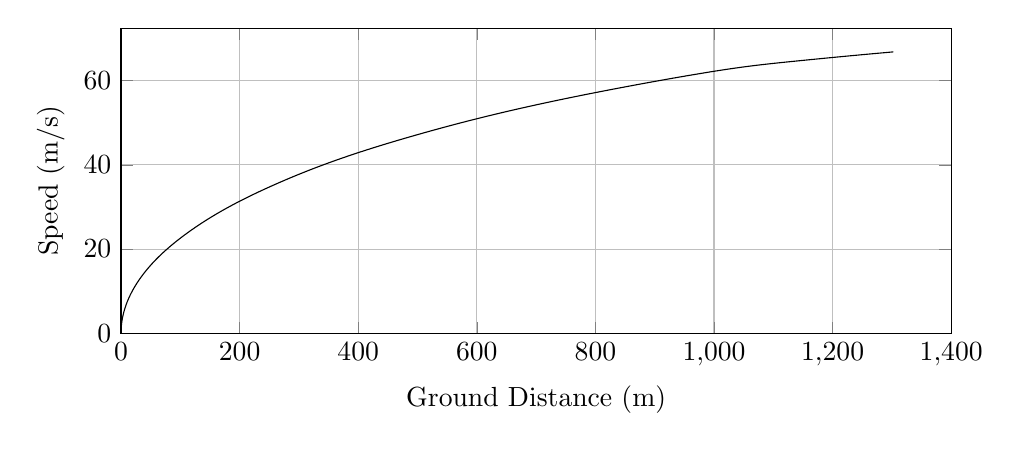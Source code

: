 %Speed_vs_GroundDistance
\begin{tikzpicture}

\begin{axis}[
width=\textwidth,
height=0.45\textwidth,
scaled ticks=false, tick label style={/pgf/number format/fixed},
xmin=0.0,
xmax=1400,
xlabel={Ground Distance (m)},
xmajorgrids,
ymin=0.0,
ymax=72.406,
ylabel={Speed (m/s)},
ymajorgrids
]

\addplot [
color=black,
solid
]
table[row sep=crcr]{
1.36E-8	2.721E-4\\
2.033E-7	0.001\\
1.849E-6	0.003\\
9.983E-6	0.007\\
4.135E-5	0.015\\
1.247E-4	0.026\\
2.844E-4	0.039\\
5.588E-4	0.055\\
9.398E-4	0.072\\
0.001	0.088\\
0.002	0.104\\
0.003	0.121\\
0.003	0.137\\
0.004	0.153\\
0.005	0.17\\
0.006	0.186\\
0.008	0.202\\
0.009	0.219\\
0.01	0.235\\
0.012	0.252\\
0.013	0.268\\
0.015	0.284\\
0.017	0.301\\
0.018	0.317\\
0.02	0.333\\
0.022	0.349\\
0.025	0.366\\
0.027	0.382\\
0.029	0.398\\
0.032	0.414\\
0.034	0.431\\
0.037	0.447\\
0.04	0.464\\
0.042	0.48\\
0.045	0.497\\
0.048	0.513\\
0.052	0.53\\
0.055	0.546\\
0.058	0.563\\
0.062	0.579\\
0.065	0.596\\
0.069	0.612\\
0.073	0.629\\
0.077	0.645\\
0.08	0.662\\
0.085	0.678\\
0.089	0.695\\
0.093	0.712\\
0.097	0.728\\
0.102	0.745\\
0.107	0.761\\
0.111	0.778\\
0.116	0.795\\
0.121	0.811\\
0.126	0.828\\
0.131	0.844\\
0.136	0.861\\
0.142	0.878\\
0.147	0.894\\
0.153	0.911\\
0.158	0.928\\
0.164	0.944\\
0.17	0.961\\
0.176	0.978\\
0.182	0.995\\
0.188	1.012\\
0.195	1.029\\
0.201	1.046\\
0.208	1.063\\
0.214	1.079\\
0.221	1.097\\
0.228	1.114\\
0.235	1.131\\
0.242	1.148\\
0.25	1.165\\
0.257	1.182\\
0.264	1.199\\
0.272	1.216\\
0.28	1.233\\
0.287	1.25\\
0.296	1.268\\
0.304	1.285\\
0.312	1.302\\
0.32	1.32\\
0.329	1.337\\
0.337	1.354\\
0.346	1.371\\
0.355	1.388\\
0.363	1.406\\
0.372	1.423\\
0.382	1.44\\
0.391	1.458\\
0.4	1.475\\
0.41	1.492\\
0.419	1.51\\
0.429	1.527\\
0.439	1.545\\
0.449	1.562\\
0.459	1.579\\
0.469	1.597\\
0.48	1.615\\
0.49	1.632\\
0.501	1.65\\
0.511	1.667\\
0.522	1.685\\
0.533	1.702\\
0.545	1.72\\
0.556	1.738\\
0.567	1.755\\
0.579	1.773\\
0.59	1.791\\
0.602	1.809\\
0.614	1.827\\
0.626	1.844\\
0.638	1.862\\
0.65	1.88\\
0.663	1.898\\
0.675	1.915\\
0.689	1.934\\
0.702	1.953\\
0.715	1.971\\
0.728	1.989\\
0.742	2.008\\
0.755	2.026\\
0.769	2.044\\
0.783	2.062\\
0.797	2.08\\
0.811	2.098\\
0.825	2.117\\
0.84	2.135\\
0.854	2.154\\
0.869	2.172\\
0.884	2.191\\
0.899	2.21\\
0.914	2.228\\
0.929	2.247\\
0.945	2.266\\
0.961	2.284\\
0.976	2.302\\
0.992	2.321\\
1.007	2.339\\
1.023	2.357\\
1.04	2.376\\
1.056	2.395\\
1.073	2.413\\
1.09	2.432\\
1.107	2.451\\
1.124	2.47\\
1.142	2.489\\
1.159	2.508\\
1.177	2.527\\
1.195	2.547\\
1.213	2.566\\
1.231	2.585\\
1.249	2.604\\
1.268	2.623\\
1.286	2.642\\
1.305	2.661\\
1.323	2.68\\
1.342	2.699\\
1.361	2.718\\
1.382	2.738\\
1.401	2.757\\
1.421	2.776\\
1.441	2.796\\
1.461	2.815\\
1.482	2.835\\
1.502	2.854\\
1.522	2.874\\
1.544	2.894\\
1.565	2.913\\
1.586	2.933\\
1.607	2.952\\
1.629	2.973\\
1.651	2.992\\
1.673	3.012\\
1.695	3.031\\
1.717	3.051\\
1.739	3.071\\
1.762	3.091\\
1.785	3.111\\
1.808	3.13\\
1.831	3.151\\
1.854	3.17\\
1.878	3.19\\
1.902	3.211\\
1.925	3.23\\
1.95	3.251\\
1.975	3.272\\
1.999	3.292\\
2.025	3.312\\
2.049	3.332\\
2.074	3.353\\
2.1	3.373\\
2.125	3.393\\
2.15	3.413\\
2.176	3.434\\
2.202	3.454\\
2.228	3.474\\
2.254	3.494\\
2.281	3.515\\
2.308	3.535\\
2.335	3.556\\
2.362	3.577\\
2.39	3.597\\
2.417	3.618\\
2.445	3.639\\
2.474	3.66\\
2.502	3.68\\
2.53	3.701\\
2.559	3.722\\
2.588	3.743\\
2.618	3.764\\
2.648	3.786\\
2.677	3.806\\
2.706	3.827\\
2.736	3.848\\
2.766	3.869\\
2.796	3.89\\
2.827	3.911\\
2.859	3.933\\
2.89	3.954\\
2.922	3.976\\
2.953	3.997\\
2.985	4.018\\
3.017	4.04\\
3.049	4.061\\
3.081	4.082\\
3.113	4.103\\
3.145	4.124\\
3.179	4.146\\
3.211	4.167\\
3.246	4.189\\
3.28	4.211\\
3.314	4.233\\
3.349	4.255\\
3.383	4.276\\
3.418	4.298\\
3.454	4.321\\
3.489	4.342\\
3.524	4.364\\
3.561	4.387\\
3.597	4.409\\
3.633	4.431\\
3.669	4.452\\
3.707	4.475\\
3.743	4.497\\
3.781	4.52\\
3.819	4.542\\
3.856	4.564\\
3.895	4.587\\
3.933	4.609\\
3.972	4.631\\
4.01	4.653\\
4.049	4.676\\
4.089	4.699\\
4.129	4.721\\
4.168	4.744\\
4.208	4.766\\
4.248	4.789\\
4.288	4.811\\
4.329	4.834\\
4.369	4.856\\
4.41	4.879\\
4.452	4.901\\
4.493	4.924\\
4.536	4.947\\
4.578	4.97\\
4.62	4.992\\
4.662	5.015\\
4.706	5.038\\
4.749	5.061\\
4.792	5.084\\
4.836	5.107\\
4.881	5.13\\
4.925	5.153\\
4.97	5.177\\
5.015	5.2\\
5.06	5.223\\
5.106	5.247\\
5.152	5.27\\
5.197	5.293\\
5.244	5.316\\
5.29	5.339\\
5.336	5.362\\
5.383	5.386\\
5.43	5.409\\
5.477	5.432\\
5.526	5.456\\
5.574	5.479\\
5.623	5.503\\
5.671	5.527\\
5.72	5.55\\
5.771	5.575\\
5.821	5.598\\
5.87	5.622\\
5.921	5.646\\
5.971	5.67\\
6.021	5.693\\
6.071	5.717\\
6.123	5.741\\
6.174	5.764\\
6.226	5.788\\
6.278	5.812\\
6.332	5.837\\
6.384	5.861\\
6.437	5.885\\
6.489	5.908\\
6.543	5.933\\
6.597	5.957\\
6.65	5.981\\
6.705	6.005\\
6.759	6.029\\
6.814	6.053\\
6.87	6.077\\
6.925	6.102\\
6.981	6.126\\
7.038	6.15\\
7.095	6.175\\
7.151	6.199\\
7.209	6.224\\
7.267	6.249\\
7.325	6.273\\
7.383	6.298\\
7.442	6.323\\
7.502	6.348\\
7.562	6.373\\
7.622	6.398\\
7.683	6.423\\
7.743	6.448\\
7.803	6.473\\
7.864	6.498\\
7.925	6.523\\
7.987	6.548\\
8.048	6.572\\
8.109	6.597\\
8.173	6.623\\
8.236	6.648\\
8.3	6.673\\
8.363	6.699\\
8.428	6.724\\
8.491	6.749\\
8.557	6.775\\
8.623	6.801\\
8.688	6.826\\
8.754	6.852\\
8.821	6.877\\
8.889	6.904\\
8.957	6.93\\
9.025	6.956\\
9.093	6.981\\
9.16	7.007\\
9.227	7.032\\
9.296	7.058\\
9.364	7.084\\
9.433	7.109\\
9.504	7.136\\
9.575	7.162\\
9.644	7.187\\
9.716	7.214\\
9.787	7.24\\
9.858	7.266\\
9.93	7.292\\
10.002	7.318\\
10.075	7.344\\
10.147	7.37\\
10.221	7.396\\
10.294	7.423\\
10.367	7.449\\
10.441	7.475\\
10.516	7.501\\
10.591	7.528\\
10.667	7.554\\
10.743	7.581\\
10.82	7.608\\
10.897	7.634\\
10.974	7.661\\
11.051	7.687\\
11.128	7.714\\
11.208	7.741\\
11.287	7.768\\
11.366	7.795\\
11.446	7.822\\
11.527	7.849\\
11.607	7.876\\
11.688	7.903\\
11.77	7.93\\
11.851	7.957\\
11.933	7.984\\
12.017	8.012\\
12.1	8.039\\
12.185	8.067\\
12.271	8.095\\
12.354	8.122\\
12.44	8.15\\
12.526	8.177\\
12.611	8.205\\
12.696	8.232\\
12.785	8.26\\
12.871	8.288\\
12.958	8.315\\
13.046	8.343\\
13.133	8.37\\
13.221	8.398\\
13.31	8.426\\
13.4	8.454\\
13.489	8.482\\
13.578	8.509\\
13.667	8.537\\
13.758	8.564\\
13.848	8.592\\
13.939	8.62\\
14.031	8.648\\
14.124	8.676\\
14.215	8.704\\
14.308	8.732\\
14.401	8.76\\
14.495	8.788\\
14.589	8.816\\
14.683	8.844\\
14.779	8.872\\
14.874	8.9\\
14.97	8.928\\
15.069	8.957\\
15.164	8.985\\
15.26	9.013\\
15.357	9.041\\
15.455	9.07\\
15.553	9.098\\
15.653	9.127\\
15.755	9.156\\
15.856	9.185\\
15.958	9.214\\
16.06	9.243\\
16.164	9.272\\
16.267	9.301\\
16.369	9.33\\
16.472	9.359\\
16.577	9.388\\
16.679	9.417\\
16.784	9.446\\
16.89	9.475\\
16.997	9.505\\
17.104	9.534\\
17.211	9.563\\
17.319	9.593\\
17.424	9.622\\
17.532	9.651\\
17.64	9.68\\
17.749	9.71\\
17.857	9.739\\
17.969	9.769\\
18.08	9.798\\
18.189	9.827\\
18.302	9.857\\
18.413	9.887\\
18.526	9.916\\
18.637	9.946\\
18.751	9.976\\
18.865	10.005\\
18.98	10.035\\
19.094	10.065\\
19.209	10.095\\
19.323	10.124\\
19.438	10.154\\
19.556	10.184\\
19.672	10.214\\
19.789	10.244\\
19.907	10.274\\
20.024	10.304\\
20.143	10.334\\
20.264	10.364\\
20.384	10.394\\
20.504	10.425\\
20.623	10.454\\
20.745	10.485\\
20.866	10.515\\
20.987	10.545\\
21.113	10.576\\
21.236	10.606\\
21.36	10.637\\
21.484	10.667\\
21.608	10.697\\
21.732	10.727\\
21.858	10.758\\
21.985	10.789\\
22.112	10.819\\
22.237	10.849\\
22.363	10.88\\
22.489	10.91\\
22.616	10.94\\
22.744	10.971\\
22.875	11.002\\
23.004	11.032\\
23.131	11.062\\
23.258	11.092\\
23.389	11.123\\
23.52	11.153\\
23.653	11.184\\
23.783	11.215\\
23.918	11.246\\
24.051	11.277\\
24.182	11.307\\
24.315	11.337\\
24.45	11.368\\
24.585	11.399\\
24.721	11.43\\
24.857	11.461\\
24.995	11.493\\
25.13	11.523\\
25.271	11.555\\
25.407	11.586\\
25.543	11.616\\
25.683	11.648\\
25.821	11.678\\
25.96	11.709\\
25.988	11.715\\
26.056	11.731\\
26.062	11.732\\
26.067	11.733\\
26.072	11.734\\
26.073	11.735\\
26.075	11.735\\
26.08	11.736\\
26.102	11.741\\
26.183	11.759\\
26.3	11.785\\
26.428	11.813\\
26.558	11.842\\
26.688	11.87\\
26.819	11.899\\
26.952	11.928\\
27.084	11.957\\
27.217	11.986\\
27.351	12.015\\
27.483	12.043\\
27.618	12.072\\
27.752	12.101\\
27.887	12.13\\
28.023	12.159\\
28.159	12.188\\
28.296	12.218\\
28.435	12.247\\
28.571	12.276\\
28.71	12.305\\
28.85	12.335\\
28.989	12.364\\
29.129	12.394\\
29.272	12.424\\
29.413	12.453\\
29.555	12.483\\
29.7	12.513\\
29.842	12.543\\
29.985	12.572\\
30.129	12.602\\
30.275	12.632\\
30.422	12.662\\
30.569	12.692\\
30.717	12.722\\
30.865	12.753\\
31.012	12.783\\
31.162	12.813\\
31.314	12.844\\
31.463	12.874\\
31.612	12.904\\
31.763	12.934\\
31.915	12.965\\
32.067	12.995\\
32.219	13.026\\
32.372	13.056\\
32.525	13.086\\
32.677	13.117\\
32.83	13.147\\
32.986	13.178\\
33.143	13.209\\
33.3	13.239\\
33.458	13.27\\
33.614	13.301\\
33.77	13.331\\
33.929	13.362\\
34.088	13.393\\
34.248	13.424\\
34.407	13.454\\
34.565	13.485\\
34.724	13.515\\
34.887	13.547\\
35.049	13.578\\
35.21	13.608\\
35.37	13.639\\
35.532	13.669\\
35.693	13.7\\
35.855	13.731\\
36.023	13.762\\
36.191	13.794\\
36.357	13.825\\
36.521	13.855\\
36.688	13.887\\
36.854	13.917\\
37.025	13.949\\
37.192	13.98\\
37.361	14.011\\
37.529	14.042\\
37.697	14.073\\
37.868	14.105\\
38.038	14.136\\
38.209	14.167\\
38.379	14.198\\
38.553	14.229\\
38.723	14.26\\
38.898	14.292\\
39.071	14.323\\
39.244	14.354\\
39.42	14.386\\
39.592	14.417\\
39.765	14.448\\
39.943	14.479\\
40.117	14.511\\
40.295	14.542\\
40.472	14.573\\
40.648	14.604\\
40.824	14.635\\
41.004	14.667\\
41.182	14.698\\
41.36	14.73\\
41.54	14.761\\
41.723	14.793\\
41.903	14.824\\
42.085	14.856\\
42.267	14.887\\
42.447	14.918\\
42.631	14.95\\
42.81	14.981\\
42.993	15.012\\
43.179	15.044\\
43.363	15.075\\
43.548	15.107\\
43.734	15.138\\
43.918	15.17\\
44.105	15.201\\
44.293	15.233\\
44.481	15.265\\
44.669	15.296\\
44.859	15.328\\
45.047	15.359\\
45.237	15.391\\
45.428	15.423\\
45.616	15.454\\
45.807	15.486\\
45.999	15.517\\
46.188	15.549\\
46.381	15.58\\
46.573	15.612\\
46.766	15.643\\
46.959	15.675\\
47.153	15.707\\
47.345	15.738\\
47.539	15.769\\
47.732	15.801\\
47.928	15.832\\
48.123	15.864\\
48.321	15.896\\
48.517	15.927\\
48.713	15.959\\
48.913	15.991\\
49.112	16.022\\
49.312	16.054\\
49.51	16.085\\
49.712	16.117\\
49.91	16.149\\
50.112	16.181\\
50.309	16.212\\
50.508	16.243\\
50.709	16.274\\
50.912	16.306\\
51.116	16.338\\
51.321	16.37\\
51.525	16.402\\
51.729	16.433\\
51.934	16.465\\
52.14	16.497\\
52.345	16.528\\
52.551	16.56\\
52.757	16.592\\
52.965	16.623\\
53.175	16.655\\
53.382	16.687\\
53.592	16.719\\
53.804	16.751\\
54.015	16.783\\
54.224	16.815\\
54.432	16.846\\
54.643	16.878\\
54.855	16.91\\
55.066	16.941\\
55.28	16.973\\
55.492	17.005\\
55.704	17.036\\
55.917	17.068\\
56.132	17.1\\
56.347	17.131\\
56.559	17.163\\
56.776	17.195\\
56.995	17.227\\
57.215	17.259\\
57.435	17.291\\
57.654	17.323\\
57.873	17.355\\
58.091	17.387\\
58.312	17.419\\
58.532	17.451\\
58.755	17.483\\
58.977	17.515\\
59.199	17.547\\
59.421	17.579\\
59.645	17.611\\
59.869	17.643\\
60.094	17.675\\
60.318	17.707\\
60.542	17.739\\
60.767	17.771\\
60.996	17.803\\
61.224	17.835\\
61.453	17.868\\
61.684	17.9\\
61.914	17.933\\
62.145	17.965\\
62.376	17.997\\
62.607	18.029\\
62.841	18.062\\
63.075	18.094\\
63.312	18.127\\
63.546	18.16\\
63.782	18.192\\
64.017	18.225\\
64.254	18.257\\
64.493	18.29\\
64.731	18.323\\
64.969	18.355\\
65.211	18.388\\
65.451	18.421\\
65.69	18.453\\
65.93	18.486\\
66.172	18.519\\
66.414	18.551\\
66.656	18.584\\
66.899	18.617\\
67.144	18.649\\
67.388	18.682\\
67.633	18.715\\
67.879	18.748\\
68.126	18.78\\
68.373	18.813\\
68.622	18.846\\
68.871	18.879\\
69.12	18.912\\
69.368	18.945\\
69.62	18.978\\
69.872	19.011\\
70.128	19.044\\
70.379	19.077\\
70.634	19.111\\
70.892	19.144\\
71.146	19.177\\
71.402	19.21\\
71.662	19.244\\
71.925	19.278\\
72.185	19.312\\
72.446	19.345\\
72.706	19.379\\
72.967	19.412\\
73.229	19.445\\
73.491	19.479\\
73.754	19.512\\
74.019	19.546\\
74.285	19.58\\
74.554	19.614\\
74.823	19.648\\
75.094	19.682\\
75.364	19.716\\
75.635	19.75\\
75.908	19.784\\
76.182	19.819\\
76.456	19.853\\
76.73	19.887\\
77.004	19.921\\
77.286	19.956\\
77.568	19.991\\
77.846	20.025\\
78.125	20.06\\
78.406	20.094\\
78.686	20.129\\
78.969	20.163\\
79.256	20.199\\
79.542	20.234\\
79.827	20.268\\
80.113	20.303\\
80.404	20.339\\
80.691	20.373\\
80.981	20.408\\
81.272	20.444\\
81.567	20.479\\
81.862	20.515\\
82.157	20.55\\
82.45	20.585\\
82.745	20.62\\
83.043	20.656\\
83.342	20.692\\
83.644	20.728\\
83.947	20.763\\
84.251	20.799\\
84.552	20.835\\
84.857	20.871\\
85.165	20.907\\
85.471	20.943\\
85.779	20.979\\
86.089	21.016\\
86.403	21.052\\
86.712	21.088\\
87.027	21.125\\
87.342	21.162\\
87.658	21.198\\
87.98	21.235\\
88.297	21.272\\
88.618	21.309\\
88.936	21.346\\
89.257	21.382\\
89.579	21.419\\
89.9	21.456\\
90.225	21.493\\
90.55	21.53\\
90.878	21.567\\
91.207	21.605\\
91.541	21.643\\
91.87	21.68\\
92.201	21.717\\
92.534	21.755\\
92.864	21.792\\
93.197	21.829\\
93.531	21.866\\
93.867	21.904\\
94.205	21.942\\
94.542	21.979\\
94.885	22.017\\
95.228	22.055\\
95.571	22.093\\
95.914	22.131\\
96.255	22.169\\
96.597	22.206\\
96.938	22.244\\
97.282	22.282\\
97.622	22.319\\
97.966	22.356\\
98.313	22.394\\
98.659	22.432\\
99.001	22.469\\
99.351	22.507\\
99.698	22.545\\
100.047	22.582\\
100.392	22.62\\
100.743	22.657\\
101.089	22.695\\
101.435	22.732\\
101.784	22.769\\
102.132	22.806\\
102.475	22.843\\
102.822	22.88\\
103.167	22.917\\
103.515	22.954\\
103.864	22.991\\
104.21	23.027\\
104.552	23.063\\
104.897	23.1\\
105.241	23.136\\
105.584	23.172\\
105.926	23.208\\
106.273	23.244\\
106.615	23.28\\
106.959	23.316\\
107.3	23.352\\
107.641	23.387\\
107.983	23.423\\
108.325	23.458\\
108.394	23.465\\
108.405	23.466\\
108.416	23.468\\
108.425	23.469\\
108.443	23.471\\
108.52	23.478\\
108.701	23.497\\
108.994	23.528\\
109.302	23.559\\
109.609	23.591\\
109.916	23.623\\
110.229	23.655\\
110.541	23.687\\
110.854	23.719\\
111.174	23.752\\
111.494	23.785\\
111.812	23.817\\
112.131	23.85\\
112.452	23.882\\
112.775	23.915\\
113.1	23.948\\
113.43	23.982\\
113.76	24.015\\
114.091	24.048\\
114.425	24.082\\
114.76	24.116\\
115.095	24.15\\
115.434	24.184\\
115.775	24.218\\
116.117	24.252\\
116.462	24.287\\
116.808	24.321\\
117.157	24.356\\
117.506	24.391\\
117.854	24.426\\
118.205	24.46\\
118.559	24.495\\
118.913	24.53\\
119.27	24.566\\
119.63	24.601\\
119.99	24.637\\
120.347	24.672\\
120.714	24.708\\
121.081	24.744\\
121.447	24.78\\
121.815	24.815\\
122.185	24.852\\
122.554	24.887\\
122.925	24.924\\
123.296	24.96\\
123.67	24.996\\
124.047	25.032\\
124.424	25.069\\
124.802	25.105\\
125.182	25.142\\
125.559	25.178\\
125.939	25.214\\
126.32	25.251\\
126.701	25.287\\
127.081	25.323\\
127.462	25.36\\
127.844	25.396\\
128.227	25.432\\
128.61	25.469\\
128.996	25.505\\
129.378	25.541\\
129.761	25.577\\
130.145	25.614\\
130.53	25.65\\
130.917	25.686\\
131.294	25.721\\
131.675	25.757\\
132.058	25.793\\
132.441	25.828\\
132.827	25.864\\
133.21	25.9\\
133.594	25.936\\
133.976	25.971\\
134.361	26.007\\
134.745	26.042\\
135.129	26.077\\
135.514	26.113\\
135.898	26.148\\
136.282	26.183\\
136.664	26.218\\
137.047	26.253\\
137.428	26.288\\
137.813	26.323\\
138.197	26.358\\
138.581	26.393\\
138.966	26.428\\
139.35	26.462\\
139.734	26.497\\
140.116	26.532\\
140.5	26.566\\
140.882	26.601\\
141.262	26.635\\
141.643	26.669\\
142.027	26.703\\
142.411	26.737\\
142.794	26.772\\
143.176	26.806\\
143.56	26.84\\
143.942	26.874\\
144.324	26.907\\
144.707	26.941\\
145.087	26.975\\
145.469	27.009\\
145.85	27.042\\
146.231	27.076\\
146.615	27.109\\
146.998	27.143\\
147.384	27.177\\
147.767	27.21\\
148.152	27.244\\
148.536	27.277\\
148.92	27.311\\
149.304	27.344\\
149.688	27.377\\
150.071	27.41\\
150.456	27.444\\
150.845	27.477\\
151.229	27.51\\
151.615	27.544\\
151.998	27.576\\
152.383	27.609\\
152.769	27.643\\
153.156	27.676\\
153.543	27.709\\
153.931	27.742\\
154.318	27.775\\
154.704	27.807\\
155.089	27.84\\
155.476	27.873\\
155.866	27.906\\
156.254	27.939\\
156.642	27.971\\
157.03	28.004\\
157.421	28.037\\
157.811	28.07\\
158.199	28.102\\
158.589	28.135\\
158.979	28.167\\
159.371	28.2\\
159.761	28.232\\
160.152	28.265\\
160.541	28.297\\
160.933	28.33\\
161.326	28.362\\
161.718	28.395\\
162.112	28.427\\
162.506	28.46\\
162.899	28.492\\
163.293	28.524\\
163.689	28.557\\
164.085	28.589\\
164.483	28.622\\
164.879	28.654\\
165.273	28.686\\
165.671	28.719\\
166.069	28.751\\
166.47	28.784\\
166.872	28.816\\
167.271	28.849\\
167.672	28.881\\
168.071	28.913\\
168.472	28.945\\
168.875	28.978\\
169.279	29.01\\
169.681	29.043\\
170.088	29.075\\
170.493	29.108\\
170.898	29.14\\
171.305	29.172\\
171.71	29.205\\
172.116	29.237\\
172.525	29.269\\
172.933	29.302\\
173.342	29.334\\
173.754	29.367\\
174.165	29.399\\
174.579	29.432\\
174.991	29.464\\
175.401	29.496\\
175.815	29.529\\
176.228	29.561\\
176.642	29.593\\
177.057	29.626\\
177.475	29.658\\
177.893	29.691\\
178.31	29.723\\
178.728	29.756\\
179.145	29.788\\
179.565	29.821\\
179.987	29.853\\
180.41	29.886\\
180.834	29.919\\
181.26	29.951\\
181.684	29.984\\
182.111	30.017\\
182.537	30.049\\
182.964	30.082\\
183.393	30.115\\
183.823	30.148\\
184.257	30.181\\
184.687	30.213\\
185.118	30.246\\
185.55	30.279\\
185.983	30.312\\
186.416	30.344\\
186.851	30.377\\
187.287	30.41\\
187.725	30.443\\
188.16	30.476\\
188.599	30.509\\
189.042	30.542\\
189.484	30.575\\
189.927	30.608\\
190.371	30.641\\
190.817	30.674\\
191.261	30.707\\
191.709	30.741\\
192.159	30.774\\
192.609	30.807\\
193.061	30.841\\
193.51	30.874\\
193.962	30.907\\
194.418	30.941\\
194.873	30.974\\
195.329	31.008\\
195.786	31.041\\
196.243	31.075\\
196.703	31.108\\
197.163	31.142\\
197.626	31.176\\
198.09	31.209\\
198.558	31.243\\
199.027	31.277\\
199.494	31.311\\
199.961	31.345\\
200.434	31.379\\
200.905	31.413\\
201.381	31.447\\
201.856	31.482\\
202.331	31.516\\
202.812	31.55\\
203.292	31.585\\
203.773	31.619\\
204.256	31.653\\
204.74	31.688\\
205.224	31.722\\
205.714	31.757\\
206.204	31.792\\
206.697	31.827\\
207.19	31.862\\
207.687	31.897\\
208.188	31.932\\
208.689	31.968\\
209.188	32.003\\
209.691	32.038\\
210.195	32.073\\
210.704	32.109\\
211.216	32.145\\
211.729	32.181\\
212.243	32.217\\
212.76	32.253\\
213.281	32.289\\
213.807	32.325\\
214.335	32.362\\
214.862	32.398\\
215.388	32.435\\
215.92	32.471\\
216.454	32.508\\
216.992	32.545\\
217.535	32.583\\
218.078	32.62\\
218.625	32.657\\
219.171	32.695\\
219.717	32.732\\
220.275	32.77\\
220.835	32.808\\
221.394	32.846\\
221.956	32.884\\
222.52	32.923\\
223.09	32.961\\
223.661	33.0\\
224.24	33.039\\
224.816	33.078\\
225.403	33.117\\
225.996	33.157\\
226.589	33.197\\
227.186	33.237\\
227.787	33.277\\
228.395	33.318\\
229.003	33.358\\
229.61	33.399\\
230.229	33.44\\
230.847	33.481\\
231.471	33.522\\
232.091	33.563\\
232.72	33.605\\
233.347	33.646\\
233.984	33.688\\
234.619	33.73\\
235.254	33.771\\
235.887	33.813\\
236.515	33.854\\
237.15	33.896\\
237.784	33.937\\
238.414	33.978\\
239.047	34.019\\
239.676	34.06\\
240.302	34.101\\
240.933	34.142\\
241.557	34.182\\
242.178	34.222\\
242.797	34.262\\
243.411	34.302\\
244.026	34.341\\
244.634	34.38\\
245.241	34.419\\
245.845	34.458\\
246.448	34.496\\
247.043	34.534\\
247.642	34.573\\
248.233	34.61\\
248.822	34.648\\
249.414	34.686\\
250.0	34.723\\
250.578	34.759\\
251.159	34.796\\
251.739	34.833\\
252.312	34.869\\
252.888	34.906\\
253.457	34.941\\
254.02	34.977\\
254.586	35.013\\
255.15	35.048\\
255.713	35.083\\
256.273	35.118\\
256.831	35.153\\
257.385	35.188\\
257.496	35.195\\
257.561	35.199\\
257.601	35.202\\
257.611	35.202\\
257.618	35.203\\
257.623	35.203\\
257.627	35.203\\
257.654	35.205\\
257.747	35.211\\
258.037	35.229\\
258.519	35.259\\
259.005	35.289\\
259.494	35.32\\
259.986	35.35\\
260.482	35.381\\
260.978	35.412\\
261.481	35.443\\
261.985	35.475\\
262.491	35.506\\
263.0	35.537\\
263.513	35.569\\
264.029	35.601\\
264.548	35.633\\
265.071	35.665\\
265.598	35.698\\
266.123	35.73\\
266.655	35.763\\
267.192	35.796\\
267.73	35.829\\
268.273	35.862\\
268.817	35.895\\
269.367	35.929\\
269.922	35.963\\
270.479	35.997\\
271.04	36.031\\
271.607	36.065\\
272.175	36.1\\
272.752	36.135\\
273.336	36.17\\
273.917	36.205\\
274.508	36.241\\
275.1	36.277\\
275.698	36.313\\
276.301	36.349\\
276.909	36.386\\
277.523	36.423\\
278.14	36.46\\
278.763	36.497\\
279.39	36.535\\
280.021	36.572\\
280.659	36.61\\
281.3	36.649\\
281.942	36.687\\
282.588	36.725\\
283.236	36.764\\
283.885	36.802\\
284.53	36.84\\
285.184	36.879\\
285.836	36.917\\
286.484	36.956\\
287.134	36.994\\
287.781	37.032\\
288.428	37.07\\
289.075	37.108\\
289.719	37.146\\
290.364	37.183\\
291.0	37.22\\
291.642	37.258\\
292.273	37.295\\
292.908	37.331\\
293.543	37.368\\
294.173	37.405\\
294.794	37.441\\
295.42	37.477\\
296.038	37.513\\
296.654	37.548\\
297.268	37.583\\
297.885	37.619\\
298.495	37.654\\
299.107	37.689\\
299.719	37.724\\
300.327	37.759\\
300.929	37.793\\
301.535	37.828\\
302.136	37.862\\
302.731	37.896\\
303.333	37.93\\
303.929	37.964\\
304.522	37.997\\
305.115	38.031\\
305.705	38.064\\
306.298	38.098\\
306.89	38.131\\
307.48	38.164\\
308.068	38.197\\
308.655	38.23\\
309.24	38.263\\
309.824	38.296\\
310.404	38.328\\
310.99	38.361\\
311.573	38.393\\
312.151	38.426\\
312.736	38.458\\
313.317	38.491\\
313.899	38.523\\
314.479	38.555\\
315.059	38.587\\
315.64	38.619\\
316.217	38.651\\
316.796	38.683\\
317.371	38.715\\
317.948	38.746\\
318.521	38.778\\
319.099	38.809\\
319.675	38.841\\
320.249	38.872\\
320.823	38.904\\
321.397	38.935\\
321.968	38.966\\
322.544	38.998\\
323.119	39.029\\
323.692	39.06\\
324.265	39.091\\
324.836	39.122\\
325.407	39.153\\
325.979	39.184\\
326.554	39.215\\
327.125	39.245\\
327.7	39.276\\
328.273	39.307\\
328.849	39.338\\
329.42	39.369\\
329.994	39.399\\
330.565	39.43\\
331.137	39.46\\
331.707	39.491\\
332.28	39.521\\
332.852	39.552\\
333.425	39.582\\
334.001	39.613\\
334.574	39.643\\
335.148	39.674\\
335.723	39.704\\
336.298	39.734\\
336.873	39.765\\
337.445	39.795\\
338.021	39.825\\
338.596	39.855\\
339.17	39.885\\
339.75	39.916\\
340.326	39.946\\
340.905	39.976\\
341.479	40.006\\
342.052	40.036\\
342.632	40.066\\
343.21	40.096\\
343.791	40.126\\
344.367	40.156\\
344.945	40.186\\
345.525	40.216\\
346.102	40.246\\
346.681	40.276\\
347.26	40.306\\
347.841	40.336\\
348.423	40.365\\
349.004	40.395\\
349.586	40.425\\
350.17	40.455\\
350.755	40.485\\
351.34	40.515\\
351.923	40.545\\
352.507	40.574\\
353.091	40.604\\
353.678	40.634\\
354.266	40.664\\
354.855	40.694\\
355.448	40.724\\
356.037	40.753\\
356.626	40.783\\
357.214	40.813\\
357.804	40.843\\
358.395	40.872\\
358.986	40.902\\
359.578	40.932\\
360.172	40.961\\
360.767	40.991\\
361.363	41.021\\
361.959	41.051\\
362.553	41.08\\
363.15	41.11\\
363.747	41.14\\
364.346	41.17\\
364.946	41.199\\
365.547	41.229\\
366.149	41.259\\
366.751	41.289\\
367.354	41.319\\
367.957	41.348\\
368.563	41.378\\
369.167	41.408\\
369.769	41.437\\
370.377	41.467\\
370.984	41.497\\
371.597	41.527\\
372.206	41.557\\
372.816	41.587\\
373.431	41.617\\
374.041	41.646\\
374.655	41.676\\
375.269	41.706\\
375.889	41.736\\
376.508	41.766\\
377.125	41.796\\
377.744	41.826\\
378.364	41.856\\
378.986	41.886\\
379.61	41.916\\
380.233	41.946\\
380.855	41.976\\
381.483	42.006\\
382.111	42.036\\
382.742	42.066\\
383.372	42.096\\
384.004	42.126\\
384.637	42.157\\
385.271	42.187\\
385.905	42.217\\
386.54	42.247\\
387.176	42.277\\
387.817	42.308\\
388.457	42.338\\
389.098	42.368\\
389.739	42.398\\
390.381	42.429\\
391.025	42.459\\
391.674	42.489\\
392.322	42.52\\
392.968	42.55\\
393.621	42.581\\
394.273	42.611\\
394.927	42.642\\
395.586	42.673\\
396.244	42.703\\
396.903	42.734\\
397.564	42.765\\
398.229	42.796\\
398.893	42.826\\
399.562	42.857\\
400.23	42.888\\
400.899	42.919\\
401.568	42.95\\
402.242	42.981\\
402.918	43.012\\
403.596	43.043\\
404.278	43.075\\
404.959	43.106\\
405.643	43.137\\
406.329	43.169\\
407.018	43.2\\
407.707	43.232\\
408.4	43.263\\
409.095	43.295\\
409.792	43.327\\
410.49	43.358\\
411.187	43.39\\
411.89	43.422\\
412.596	43.454\\
413.307	43.486\\
414.016	43.518\\
414.728	43.55\\
415.443	43.582\\
416.163	43.614\\
416.882	43.647\\
417.606	43.679\\
418.333	43.712\\
419.063	43.744\\
419.797	43.777\\
420.534	43.81\\
421.27	43.843\\
422.007	43.876\\
422.751	43.909\\
423.497	43.942\\
424.251	43.975\\
425.007	44.009\\
425.761	44.042\\
426.524	44.076\\
427.29	44.109\\
428.064	44.144\\
428.838	44.178\\
429.61	44.212\\
430.39	44.246\\
431.175	44.28\\
431.967	44.315\\
432.76	44.349\\
433.564	44.385\\
434.37	44.42\\
435.187	44.455\\
436.002	44.491\\
436.822	44.526\\
437.655	44.563\\
438.489	44.599\\
439.328	44.635\\
440.182	44.672\\
441.04	44.709\\
441.899	44.746\\
442.767	44.783\\
443.646	44.821\\
444.533	44.859\\
445.425	44.897\\
446.329	44.936\\
447.245	44.975\\
448.169	45.015\\
449.104	45.055\\
450.046	45.095\\
451.002	45.135\\
451.969	45.176\\
452.946	45.218\\
453.939	45.26\\
454.939	45.302\\
455.947	45.345\\
456.958	45.387\\
457.981	45.43\\
459.003	45.473\\
460.02	45.516\\
461.038	45.559\\
462.049	45.601\\
463.052	45.643\\
464.052	45.685\\
465.038	45.726\\
466.01	45.766\\
466.973	45.806\\
467.921	45.846\\
468.86	45.885\\
469.792	45.923\\
470.715	45.962\\
471.631	45.999\\
472.536	46.037\\
473.43	46.074\\
474.318	46.11\\
475.201	46.147\\
476.08	46.183\\
476.948	46.218\\
477.809	46.254\\
478.663	46.289\\
479.514	46.324\\
480.36	46.358\\
481.202	46.393\\
482.036	46.427\\
482.863	46.46\\
483.686	46.494\\
484.509	46.528\\
485.326	46.561\\
486.137	46.594\\
486.943	46.626\\
487.746	46.659\\
488.545	46.691\\
489.34	46.724\\
490.132	46.756\\
490.921	46.788\\
491.71	46.819\\
492.492	46.851\\
493.27	46.882\\
494.048	46.914\\
494.202	46.92\\
494.311	46.924\\
494.378	46.927\\
494.435	46.929\\
494.478	46.931\\
494.517	46.933\\
494.55	46.934\\
494.577	46.935\\
494.601	46.936\\
494.627	46.937\\
494.663	46.939\\
494.811	46.945\\
495.359	46.967\\
496.121	46.997\\
496.881	47.028\\
497.649	47.059\\
498.42	47.09\\
499.196	47.121\\
499.974	47.152\\
500.758	47.183\\
501.545	47.215\\
502.338	47.246\\
503.134	47.278\\
503.938	47.31\\
504.741	47.342\\
505.56	47.375\\
506.377	47.407\\
507.204	47.44\\
508.036	47.473\\
508.873	47.506\\
509.719	47.54\\
510.572	47.574\\
511.43	47.608\\
512.298	47.642\\
513.176	47.677\\
514.059	47.712\\
514.949	47.747\\
515.843	47.782\\
516.749	47.818\\
517.663	47.853\\
518.584	47.89\\
519.515	47.926\\
520.458	47.963\\
521.412	48.0\\
522.378	48.038\\
523.353	48.076\\
524.337	48.114\\
525.335	48.153\\
526.335	48.192\\
527.349	48.232\\
528.378	48.272\\
529.409	48.311\\
530.451	48.352\\
531.499	48.392\\
532.549	48.433\\
533.604	48.473\\
534.658	48.514\\
535.711	48.555\\
536.757	48.595\\
537.796	48.635\\
538.831	48.674\\
539.859	48.714\\
540.879	48.752\\
541.891	48.791\\
542.901	48.83\\
543.905	48.868\\
544.897	48.906\\
545.883	48.943\\
546.864	48.98\\
547.835	49.017\\
548.798	49.053\\
549.761	49.09\\
550.711	49.125\\
551.664	49.161\\
552.612	49.197\\
553.552	49.232\\
554.486	49.267\\
555.418	49.302\\
556.343	49.337\\
557.27	49.372\\
558.195	49.406\\
559.114	49.441\\
560.026	49.475\\
560.936	49.508\\
561.846	49.542\\
562.75	49.576\\
563.65	49.609\\
564.549	49.642\\
565.443	49.676\\
566.332	49.708\\
567.223	49.741\\
568.109	49.774\\
568.997	49.807\\
569.881	49.839\\
570.764	49.872\\
571.644	49.904\\
572.522	49.936\\
573.401	49.968\\
574.278	50.0\\
575.151	50.032\\
576.025	50.064\\
576.896	50.096\\
577.763	50.127\\
578.634	50.159\\
579.502	50.19\\
580.37	50.222\\
581.235	50.253\\
582.099	50.284\\
582.964	50.316\\
583.825	50.347\\
584.69	50.378\\
585.55	50.409\\
586.407	50.44\\
587.268	50.471\\
588.125	50.501\\
588.983	50.532\\
589.844	50.563\\
590.703	50.594\\
591.561	50.624\\
592.417	50.655\\
593.273	50.685\\
594.128	50.716\\
594.982	50.746\\
595.835	50.776\\
596.69	50.807\\
597.546	50.837\\
598.396	50.867\\
599.245	50.897\\
600.097	50.927\\
600.953	50.957\\
601.806	50.987\\
602.658	51.017\\
603.514	51.047\\
604.366	51.077\\
605.221	51.107\\
606.072	51.137\\
606.922	51.167\\
607.777	51.196\\
608.63	51.226\\
609.483	51.256\\
610.337	51.286\\
611.189	51.315\\
612.045	51.345\\
612.896	51.374\\
613.749	51.404\\
614.602	51.433\\
615.455	51.463\\
616.306	51.492\\
617.162	51.522\\
618.018	51.551\\
618.87	51.58\\
619.724	51.61\\
620.578	51.639\\
621.437	51.668\\
622.292	51.698\\
623.151	51.727\\
624.01	51.756\\
624.868	51.786\\
625.73	51.815\\
626.589	51.844\\
627.447	51.873\\
628.301	51.902\\
629.159	51.931\\
630.016	51.96\\
630.877	51.989\\
631.737	52.019\\
632.596	52.047\\
633.457	52.076\\
634.322	52.106\\
635.186	52.135\\
636.052	52.164\\
636.917	52.193\\
637.781	52.222\\
638.645	52.25\\
639.511	52.279\\
640.378	52.308\\
641.245	52.337\\
642.115	52.366\\
642.987	52.395\\
643.857	52.424\\
644.725	52.453\\
645.594	52.482\\
646.467	52.511\\
647.34	52.539\\
648.213	52.568\\
649.087	52.597\\
649.964	52.626\\
650.843	52.655\\
651.723	52.684\\
652.599	52.713\\
653.479	52.741\\
654.365	52.77\\
655.245	52.799\\
656.131	52.828\\
657.014	52.857\\
657.896	52.886\\
658.782	52.914\\
659.67	52.943\\
660.559	52.972\\
661.447	53.001\\
662.341	53.03\\
663.237	53.059\\
664.126	53.088\\
665.019	53.116\\
665.917	53.145\\
666.814	53.174\\
667.709	53.203\\
668.61	53.232\\
669.512	53.261\\
670.411	53.29\\
671.316	53.319\\
672.221	53.348\\
673.129	53.377\\
674.037	53.406\\
674.944	53.434\\
675.853	53.463\\
676.764	53.492\\
677.677	53.521\\
678.59	53.55\\
679.502	53.579\\
680.421	53.608\\
681.341	53.637\\
682.26	53.666\\
683.182	53.695\\
684.104	53.724\\
685.03	53.753\\
685.956	53.782\\
686.886	53.812\\
687.809	53.841\\
688.738	53.87\\
689.675	53.899\\
690.609	53.928\\
691.548	53.957\\
692.488	53.987\\
693.423	54.016\\
694.363	54.045\\
695.308	54.074\\
696.256	54.103\\
697.204	54.133\\
698.154	54.162\\
699.105	54.192\\
700.057	54.221\\
701.014	54.25\\
701.97	54.28\\
702.93	54.309\\
703.897	54.339\\
704.857	54.368\\
705.825	54.398\\
706.794	54.428\\
707.763	54.457\\
708.735	54.487\\
709.709	54.517\\
710.69	54.546\\
711.669	54.576\\
712.654	54.606\\
713.637	54.636\\
714.62	54.666\\
715.612	54.696\\
716.6	54.726\\
717.595	54.756\\
718.593	54.786\\
719.597	54.816\\
720.602	54.846\\
721.607	54.876\\
722.618	54.907\\
723.63	54.937\\
724.645	54.967\\
725.66	54.998\\
726.68	55.028\\
727.702	55.059\\
728.728	55.089\\
729.757	55.12\\
730.794	55.151\\
731.829	55.181\\
732.864	55.212\\
733.909	55.243\\
734.953	55.274\\
736.002	55.305\\
737.049	55.336\\
738.102	55.367\\
739.164	55.398\\
740.231	55.429\\
741.302	55.461\\
742.371	55.492\\
743.448	55.524\\
744.526	55.555\\
745.609	55.587\\
746.702	55.619\\
747.794	55.651\\
748.892	55.683\\
749.998	55.715\\
751.104	55.747\\
752.216	55.779\\
753.329	55.811\\
754.454	55.844\\
755.582	55.876\\
756.713	55.909\\
757.852	55.942\\
758.996	55.975\\
760.149	56.008\\
761.309	56.041\\
762.474	56.075\\
763.641	56.108\\
764.818	56.142\\
765.999	56.176\\
767.197	56.21\\
768.401	56.244\\
769.611	56.279\\
770.83	56.313\\
772.061	56.348\\
773.296	56.383\\
774.546	56.419\\
775.807	56.455\\
777.078	56.491\\
778.353	56.527\\
779.644	56.563\\
780.952	56.6\\
782.266	56.637\\
783.6	56.674\\
784.953	56.712\\
786.321	56.751\\
787.71	56.789\\
789.12	56.829\\
790.54	56.868\\
791.988	56.909\\
793.466	56.95\\
794.961	56.992\\
796.482	57.034\\
798.036	57.077\\
799.618	57.121\\
801.224	57.165\\
802.853	57.21\\
804.487	57.255\\
806.117	57.3\\
807.736	57.344\\
809.34	57.388\\
810.902	57.431\\
812.043	57.463\\
812.447	57.474\\
813.963	57.515\\
815.458	57.556\\
816.93	57.596\\
818.377	57.635\\
819.803	57.674\\
821.208	57.712\\
822.6	57.75\\
823.973	57.787\\
825.327	57.824\\
826.669	57.86\\
827.998	57.896\\
829.316	57.932\\
830.618	57.967\\
831.919	58.002\\
833.205	58.036\\
834.485	58.071\\
835.748	58.104\\
837.003	58.138\\
838.255	58.172\\
839.491	58.205\\
840.725	58.237\\
841.946	58.27\\
843.169	58.303\\
844.38	58.335\\
845.584	58.367\\
846.778	58.399\\
847.971	58.43\\
849.16	58.462\\
850.344	58.493\\
851.526	58.524\\
852.696	58.555\\
853.865	58.586\\
855.023	58.617\\
856.179	58.647\\
856.411	58.653\\
856.595	58.658\\
856.736	58.662\\
856.845	58.665\\
856.921	58.667\\
856.985	58.668\\
857.038	58.67\\
857.081	58.671\\
857.1	58.671\\
857.201	58.674\\
857.325	58.677\\
857.806	58.69\\
859.017	58.722\\
860.201	58.753\\
861.393	58.784\\
862.593	58.816\\
863.798	58.847\\
865.008	58.879\\
866.233	58.911\\
867.468	58.943\\
868.711	58.976\\
869.957	59.008\\
871.219	59.041\\
872.486	59.074\\
873.767	59.107\\
875.06	59.141\\
876.362	59.175\\
877.674	59.209\\
878.997	59.243\\
880.335	59.277\\
881.688	59.312\\
883.057	59.348\\
884.441	59.383\\
885.843	59.419\\
887.258	59.456\\
888.692	59.492\\
890.141	59.53\\
891.612	59.567\\
893.109	59.605\\
894.616	59.644\\
896.151	59.683\\
897.709	59.723\\
899.28	59.763\\
900.882	59.803\\
902.504	59.844\\
904.137	59.886\\
905.786	59.927\\
907.431	59.969\\
909.081	60.01\\
910.734	60.052\\
912.385	60.093\\
914.008	60.134\\
915.621	60.174\\
917.23	60.215\\
918.812	60.254\\
920.38	60.293\\
921.928	60.332\\
923.454	60.37\\
924.969	60.407\\
926.479	60.445\\
927.967	60.481\\
929.447	60.518\\
930.919	60.554\\
932.377	60.59\\
933.828	60.626\\
935.259	60.661\\
936.688	60.696\\
938.105	60.73\\
939.515	60.765\\
940.922	60.799\\
942.315	60.833\\
943.705	60.867\\
945.089	60.9\\
946.47	60.934\\
947.845	60.967\\
949.213	61.0\\
950.578	61.033\\
951.935	61.066\\
953.288	61.099\\
954.64	61.131\\
955.984	61.163\\
957.328	61.196\\
958.668	61.228\\
960.004	61.26\\
961.333	61.291\\
962.663	61.323\\
963.986	61.354\\
965.305	61.386\\
966.622	61.417\\
967.937	61.448\\
969.254	61.479\\
970.566	61.51\\
971.872	61.541\\
973.177	61.572\\
974.481	61.603\\
975.781	61.633\\
977.079	61.664\\
978.381	61.694\\
979.679	61.724\\
979.907	61.73\\
980.137	61.735\\
980.365	61.74\\
980.595	61.746\\
980.826	61.751\\
981.042	61.756\\
981.272	61.762\\
981.492	61.767\\
981.723	61.772\\
981.952	61.777\\
982.183	61.783\\
982.411	61.788\\
982.635	61.793\\
982.845	61.798\\
983.077	61.803\\
983.304	61.809\\
983.528	61.814\\
983.758	61.819\\
983.985	61.824\\
984.212	61.83\\
984.437	61.835\\
984.657	61.84\\
984.876	61.845\\
985.081	61.85\\
985.309	61.855\\
985.538	61.86\\
985.767	61.865\\
985.992	61.871\\
986.217	61.876\\
986.45	61.881\\
986.678	61.886\\
986.906	61.892\\
987.115	61.896\\
987.306	61.901\\
987.528	61.906\\
987.759	61.911\\
987.992	61.917\\
988.224	61.922\\
988.456	61.927\\
988.688	61.932\\
988.922	61.938\\
989.149	61.943\\
989.379	61.948\\
989.608	61.954\\
989.834	61.959\\
990.064	61.964\\
990.293	61.969\\
990.516	61.974\\
990.749	61.98\\
990.969	61.985\\
991.197	61.99\\
991.413	61.995\\
991.628	62.0\\
991.864	62.005\\
992.098	62.01\\
992.333	62.016\\
992.56	62.021\\
992.788	62.026\\
993.015	62.031\\
993.237	62.036\\
993.468	62.041\\
993.7	62.047\\
993.93	62.052\\
994.165	62.057\\
994.4	62.062\\
994.63	62.068\\
994.855	62.073\\
995.089	62.078\\
995.324	62.083\\
995.56	62.089\\
995.797	62.094\\
996.029	62.099\\
996.264	62.104\\
996.496	62.11\\
996.734	62.115\\
996.971	62.12\\
997.199	62.125\\
997.435	62.131\\
997.669	62.136\\
997.906	62.141\\
998.134	62.146\\
998.371	62.152\\
998.602	62.157\\
998.835	62.162\\
999.059	62.167\\
999.296	62.172\\
999.53	62.178\\
999.767	62.183\\
1000.0	62.188\\
1000.23	62.193\\
1000.467	62.199\\
1000.702	62.204\\
1000.936	62.209\\
1001.17	62.214\\
1001.408	62.219\\
1001.644	62.225\\
1001.879	62.23\\
1002.116	62.235\\
1002.351	62.24\\
1002.592	62.246\\
1002.827	62.251\\
1003.047	62.256\\
1003.287	62.261\\
1003.515	62.266\\
1003.756	62.271\\
1003.99	62.277\\
1004.224	62.282\\
1004.46	62.287\\
1004.701	62.292\\
1004.934	62.297\\
1005.175	62.303\\
1005.416	62.308\\
1005.652	62.313\\
1005.895	62.319\\
1006.136	62.324\\
1006.366	62.329\\
1006.604	62.334\\
1006.839	62.339\\
1007.08	62.345\\
1007.324	62.35\\
1007.559	62.355\\
1007.802	62.36\\
1008.025	62.365\\
1008.255	62.37\\
1008.498	62.376\\
1008.737	62.381\\
1008.965	62.386\\
1009.201	62.391\\
1009.445	62.396\\
1009.676	62.401\\
1009.912	62.406\\
1010.152	62.412\\
1010.389	62.417\\
1010.634	62.422\\
1010.873	62.427\\
1011.106	62.432\\
1011.349	62.437\\
1011.595	62.443\\
1011.842	62.448\\
1012.089	62.453\\
1012.333	62.459\\
1012.579	62.464\\
1012.827	62.469\\
1013.069	62.475\\
1013.303	62.48\\
1013.552	62.485\\
1013.793	62.49\\
1014.027	62.495\\
1014.267	62.5\\
1014.497	62.505\\
1014.746	62.511\\
1014.992	62.516\\
1015.238	62.521\\
1015.488	62.526\\
1015.722	62.531\\
1015.967	62.537\\
1016.209	62.542\\
1016.457	62.547\\
1016.706	62.552\\
1016.956	62.558\\
1017.201	62.563\\
1017.449	62.568\\
1017.696	62.573\\
1017.927	62.578\\
1018.174	62.584\\
1018.425	62.589\\
1018.669	62.594\\
1018.903	62.599\\
1019.154	62.604\\
1019.404	62.61\\
1019.658	62.615\\
1019.912	62.62\\
1020.159	62.626\\
1020.406	62.631\\
1020.656	62.636\\
1020.908	62.641\\
1021.158	62.647\\
1021.402	62.652\\
1021.651	62.657\\
1021.899	62.662\\
1022.153	62.667\\
1022.406	62.673\\
1022.656	62.678\\
1022.908	62.683\\
1023.157	62.688\\
1023.395	62.693\\
1023.652	62.699\\
1023.911	62.704\\
1024.165	62.709\\
1024.421	62.715\\
1024.674	62.72\\
1024.931	62.725\\
1025.182	62.73\\
1025.435	62.736\\
1025.685	62.741\\
1025.924	62.746\\
1026.181	62.751\\
1026.43	62.756\\
1026.674	62.761\\
1026.924	62.766\\
1027.18	62.772\\
1027.429	62.777\\
1027.673	62.782\\
1027.923	62.787\\
1028.179	62.792\\
1028.434	62.797\\
1028.69	62.803\\
1028.943	62.808\\
1029.197	62.813\\
1029.451	62.818\\
1029.71	62.823\\
1029.969	62.829\\
1030.231	62.834\\
1030.49	62.839\\
1030.741	62.844\\
1031.002	62.85\\
1031.266	62.855\\
1031.53	62.86\\
1031.788	62.866\\
1032.05	62.871\\
1032.311	62.876\\
1032.548	62.881\\
1032.81	62.886\\
1033.073	62.892\\
1033.336	62.897\\
1033.596	62.902\\
1033.841	62.907\\
1034.105	62.912\\
1034.362	62.917\\
1034.622	62.923\\
1034.886	62.928\\
1035.153	62.933\\
1035.42	62.939\\
1035.686	62.944\\
1035.952	62.949\\
1036.208	62.954\\
1036.461	62.959\\
1036.73	62.965\\
1036.989	62.97\\
1037.261	62.975\\
1037.529	62.98\\
1037.799	62.986\\
1038.067	62.991\\
1038.339	62.996\\
1038.611	63.002\\
1038.875	63.007\\
1039.147	63.012\\
1039.418	63.018\\
1039.689	63.023\\
1039.963	63.028\\
1040.232	63.034\\
1040.494	63.039\\
1040.756	63.044\\
1041.016	63.049\\
1041.274	63.054\\
1041.543	63.059\\
1041.817	63.065\\
1042.091	63.07\\
1042.366	63.075\\
1042.643	63.081\\
1042.912	63.086\\
1043.184	63.091\\
1043.436	63.096\\
1043.707	63.101\\
1043.975	63.106\\
1044.249	63.112\\
1044.525	63.117\\
1044.782	63.122\\
1045.054	63.127\\
1045.333	63.132\\
1045.61	63.138\\
1045.889	63.143\\
1046.168	63.148\\
1046.443	63.154\\
1046.714	63.159\\
1046.978	63.164\\
1047.256	63.169\\
1047.537	63.174\\
1047.819	63.18\\
1048.096	63.185\\
1048.363	63.19\\
1048.634	63.195\\
1048.919	63.201\\
1049.2	63.206\\
1049.48	63.211\\
1049.761	63.216\\
1050.047	63.222\\
1050.323	63.227\\
1050.605	63.232\\
1050.878	63.237\\
1051.16	63.243\\
1051.439	63.248\\
1051.701	63.253\\
1051.974	63.258\\
1052.248	63.263\\
1052.528	63.268\\
1052.815	63.273\\
1053.096	63.279\\
1053.377	63.284\\
1053.653	63.289\\
1053.944	63.294\\
1054.224	63.299\\
1054.514	63.305\\
1054.8	63.31\\
1055.086	63.315\\
1055.371	63.321\\
1055.653	63.326\\
1055.948	63.331\\
1056.234	63.336\\
1056.512	63.341\\
1056.793	63.347\\
1057.077	63.352\\
1057.367	63.357\\
1057.659	63.362\\
1057.957	63.368\\
1058.252	63.373\\
1058.547	63.378\\
1058.84	63.384\\
1059.135	63.389\\
1059.434	63.394\\
1059.731	63.4\\
1060.028	63.405\\
1060.312	63.41\\
1060.596	63.415\\
1060.882	63.42\\
1061.169	63.425\\
1061.467	63.431\\
1061.766	63.436\\
1062.058	63.441\\
1062.355	63.446\\
1062.66	63.452\\
1062.963	63.457\\
1063.25	63.462\\
1063.54	63.467\\
1063.833	63.473\\
1064.137	63.478\\
1064.437	63.483\\
1064.737	63.488\\
1065.029	63.494\\
1065.325	63.499\\
1065.63	63.504\\
1065.931	63.509\\
1066.231	63.515\\
1066.532	63.52\\
1066.838	63.525\\
1067.137	63.53\\
1067.453	63.536\\
1067.748	63.541\\
1068.027	63.546\\
1068.342	63.551\\
1068.647	63.557\\
1068.939	63.562\\
1069.246	63.567\\
1069.553	63.572\\
1069.859	63.577\\
1070.165	63.583\\
1070.47	63.588\\
1070.781	63.593\\
1071.077	63.598\\
1071.39	63.604\\
1071.688	63.609\\
1072.001	63.614\\
1072.307	63.619\\
1072.609	63.624\\
1072.907	63.629\\
1073.213	63.634\\
1073.529	63.64\\
1073.846	63.645\\
1074.154	63.65\\
1074.474	63.656\\
1074.795	63.661\\
1075.1	63.666\\
1075.419	63.671\\
1075.744	63.677\\
1076.058	63.682\\
1076.383	63.688\\
1076.7	63.693\\
1077.004	63.698\\
1077.31	63.703\\
1077.62	63.708\\
1077.926	63.713\\
1078.248	63.718\\
1078.555	63.723\\
1078.875	63.729\\
1079.197	63.734\\
1079.514	63.739\\
1079.835	63.744\\
1080.157	63.75\\
1080.486	63.755\\
1080.818	63.76\\
1081.146	63.766\\
1081.455	63.771\\
1081.769	63.776\\
1082.088	63.781\\
1082.419	63.786\\
1082.75	63.792\\
1083.089	63.797\\
1083.411	63.802\\
1083.729	63.808\\
1084.039	63.812\\
1084.36	63.818\\
1084.678	63.823\\
1084.989	63.828\\
1085.313	63.833\\
1085.637	63.838\\
1085.972	63.843\\
1086.287	63.848\\
1086.617	63.853\\
1086.943	63.859\\
1087.264	63.864\\
1087.597	63.869\\
1087.934	63.874\\
1088.277	63.88\\
1088.616	63.885\\
1088.935	63.89\\
1089.261	63.895\\
1089.598	63.9\\
1089.778	63.903\\
1089.903	63.905\\
1090.223	63.91\\
1090.558	63.915\\
1090.892	63.92\\
1091.223	63.925\\
1091.551	63.93\\
1091.894	63.936\\
1092.239	63.941\\
1092.574	63.946\\
1092.915	63.952\\
1093.244	63.957\\
1093.579	63.962\\
1093.907	63.967\\
1094.24	63.972\\
1094.559	63.977\\
1094.896	63.982\\
1095.258	63.987\\
1095.586	63.992\\
1095.921	63.998\\
1096.261	64.003\\
1096.589	64.008\\
1096.918	64.013\\
1097.269	64.018\\
1097.616	64.023\\
1097.952	64.028\\
1098.286	64.033\\
1098.631	64.039\\
1098.957	64.044\\
1099.31	64.049\\
1099.652	64.054\\
1099.99	64.059\\
1100.342	64.064\\
1100.681	64.069\\
1101.011	64.074\\
1101.346	64.079\\
1101.698	64.085\\
1102.025	64.09\\
1102.364	64.095\\
1102.693	64.1\\
1103.017	64.104\\
1103.369	64.11\\
1103.694	64.115\\
1104.034	64.12\\
1104.378	64.125\\
1104.704	64.13\\
1105.048	64.135\\
1105.397	64.14\\
1105.742	64.145\\
1106.092	64.15\\
1106.443	64.155\\
1106.788	64.16\\
1107.142	64.166\\
1107.47	64.17\\
1107.785	64.175\\
1108.143	64.18\\
1108.486	64.185\\
1108.827	64.19\\
1109.148	64.195\\
1109.498	64.2\\
1109.839	64.205\\
1110.163	64.21\\
1110.498	64.215\\
1110.847	64.22\\
1111.196	64.225\\
1111.534	64.23\\
1111.883	64.235\\
1112.234	64.24\\
1112.579	64.245\\
1112.929	64.25\\
1113.276	64.255\\
1113.628	64.261\\
1113.985	64.266\\
1114.337	64.271\\
1114.685	64.276\\
1115.035	64.281\\
1115.393	64.286\\
1115.746	64.291\\
1116.103	64.296\\
1116.456	64.302\\
1116.802	64.307\\
1117.143	64.312\\
1117.493	64.317\\
1117.851	64.322\\
1118.196	64.327\\
1118.543	64.332\\
1118.894	64.337\\
1119.255	64.342\\
1119.606	64.347\\
1119.946	64.352\\
1120.3	64.357\\
1120.658	64.362\\
1120.991	64.367\\
1121.343	64.372\\
1121.709	64.377\\
1122.073	64.382\\
1122.419	64.387\\
1122.768	64.392\\
1123.119	64.397\\
1123.467	64.402\\
1123.816	64.407\\
1124.159	64.412\\
1124.516	64.417\\
1124.878	64.422\\
1125.232	64.427\\
1125.574	64.432\\
1125.935	64.437\\
1126.283	64.442\\
1126.654	64.448\\
1127.007	64.453\\
1127.365	64.458\\
1127.717	64.463\\
1128.094	64.468\\
1128.459	64.473\\
1128.816	64.478\\
1129.18	64.483\\
1129.531	64.488\\
1129.887	64.493\\
1130.246	64.499\\
1130.592	64.503\\
1130.953	64.509\\
1131.317	64.514\\
1131.666	64.519\\
1132.03	64.524\\
1132.393	64.529\\
1132.75	64.534\\
1133.116	64.539\\
1133.479	64.544\\
1133.836	64.549\\
1134.197	64.554\\
1134.564	64.559\\
1134.925	64.565\\
1135.294	64.57\\
1135.643	64.575\\
1135.996	64.58\\
1136.367	64.585\\
1136.726	64.59\\
1137.08	64.595\\
1137.448	64.6\\
1137.812	64.605\\
1138.169	64.61\\
1138.525	64.615\\
1138.899	64.62\\
1139.264	64.626\\
1139.626	64.631\\
1139.983	64.636\\
1140.351	64.641\\
1140.718	64.646\\
1141.086	64.651\\
1141.454	64.656\\
1141.823	64.661\\
1142.182	64.666\\
1142.551	64.672\\
1142.924	64.677\\
1143.29	64.682\\
1143.647	64.687\\
1144.007	64.692\\
1144.377	64.697\\
1144.736	64.702\\
1145.099	64.707\\
1145.455	64.712\\
1145.819	64.717\\
1146.188	64.723\\
1146.557	64.728\\
1146.932	64.733\\
1147.299	64.738\\
1147.667	64.743\\
1148.017	64.748\\
1148.389	64.753\\
1148.753	64.759\\
1149.122	64.764\\
1149.492	64.769\\
1149.869	64.774\\
1150.242	64.779\\
1150.614	64.785\\
1150.984	64.79\\
1151.351	64.795\\
1151.723	64.8\\
1152.093	64.805\\
1152.465	64.811\\
1152.832	64.816\\
1153.203	64.821\\
1153.569	64.826\\
1153.943	64.831\\
1154.306	64.836\\
1154.675	64.841\\
1155.039	64.847\\
1155.402	64.852\\
1155.768	64.857\\
1156.137	64.862\\
1156.512	64.867\\
1156.886	64.872\\
1157.321	64.879\\
1158.026	64.888\\
1158.784	64.899\\
1159.676	64.912\\
1160.868	64.928\\
1162.21	64.947\\
1163.483	64.965\\
1164.699	64.982\\
1165.911	64.998\\
1167.177	65.016\\
1168.505	65.035\\
1169.622	65.05\\
1170.731	65.065\\
1171.975	65.083\\
1173.286	65.101\\
1174.64	65.119\\
1175.889	65.137\\
1177.276	65.156\\
1178.7	65.175\\
1180.011	65.193\\
1181.366	65.212\\
1182.697	65.23\\
1184.103	65.249\\
1185.379	65.267\\
1186.658	65.284\\
1188.046	65.303\\
1189.436	65.322\\
1190.9	65.342\\
1192.238	65.36\\
1193.453	65.377\\
1194.837	65.396\\
1196.162	65.414\\
1197.521	65.432\\
1198.776	65.449\\
1200.117	65.467\\
1201.449	65.485\\
1202.759	65.503\\
1204.186	65.522\\
1205.603	65.541\\
1207.114	65.561\\
1208.555	65.581\\
1209.984	65.6\\
1211.395	65.619\\
1212.732	65.637\\
1214.08	65.655\\
1215.502	65.673\\
1216.917	65.692\\
1218.362	65.712\\
1219.711	65.729\\
1221.129	65.748\\
1222.688	65.769\\
1224.109	65.788\\
1225.54	65.807\\
1226.908	65.825\\
1228.319	65.843\\
1229.756	65.862\\
1231.17	65.881\\
1232.691	65.901\\
1234.123	65.92\\
1235.608	65.939\\
1236.985	65.957\\
1238.421	65.976\\
1239.851	65.995\\
1241.324	66.014\\
1242.851	66.034\\
1244.385	66.054\\
1245.831	66.072\\
1247.269	66.091\\
1248.716	66.11\\
1250.164	66.129\\
1251.592	66.147\\
1253.073	66.166\\
1254.571	66.186\\
1256.14	66.206\\
1257.69	66.226\\
1259.197	66.245\\
1260.729	66.265\\
1262.224	66.284\\
1263.722	66.303\\
1265.172	66.322\\
1266.727	66.342\\
1268.271	66.361\\
1269.824	66.381\\
1271.343	66.4\\
1272.902	66.42\\
1274.373	66.439\\
1275.886	66.458\\
1277.38	66.477\\
1278.857	66.496\\
1280.416	66.515\\
1282.03	66.536\\
1283.655	66.556\\
1285.076	66.574\\
1286.704	66.594\\
1288.11	66.612\\
1289.522	66.63\\
1291.058	66.649\\
1292.53	66.668\\
1294.252	66.689\\
1295.886	66.709\\
1297.512	66.73\\
1299.204	66.751\\
1300.811	66.771\\
1302.37	66.79\\
};
\end{axis}
\end{tikzpicture}%
